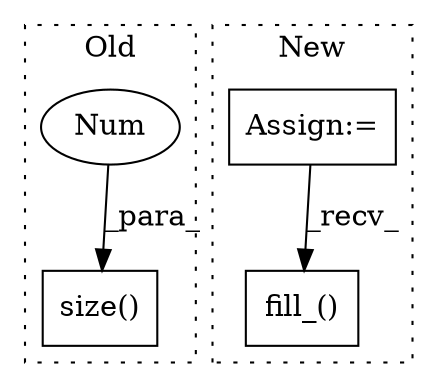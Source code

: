 digraph G {
subgraph cluster0 {
1 [label="size()" a="75" s="1499,1507" l="7,1" shape="box"];
3 [label="Num" a="76" s="1506" l="1" shape="ellipse"];
label = "Old";
style="dotted";
}
subgraph cluster1 {
2 [label="fill_()" a="75" s="1767,1865" l="91,1" shape="box"];
4 [label="Assign:=" a="68" s="1227" l="3" shape="box"];
label = "New";
style="dotted";
}
3 -> 1 [label="_para_"];
4 -> 2 [label="_recv_"];
}